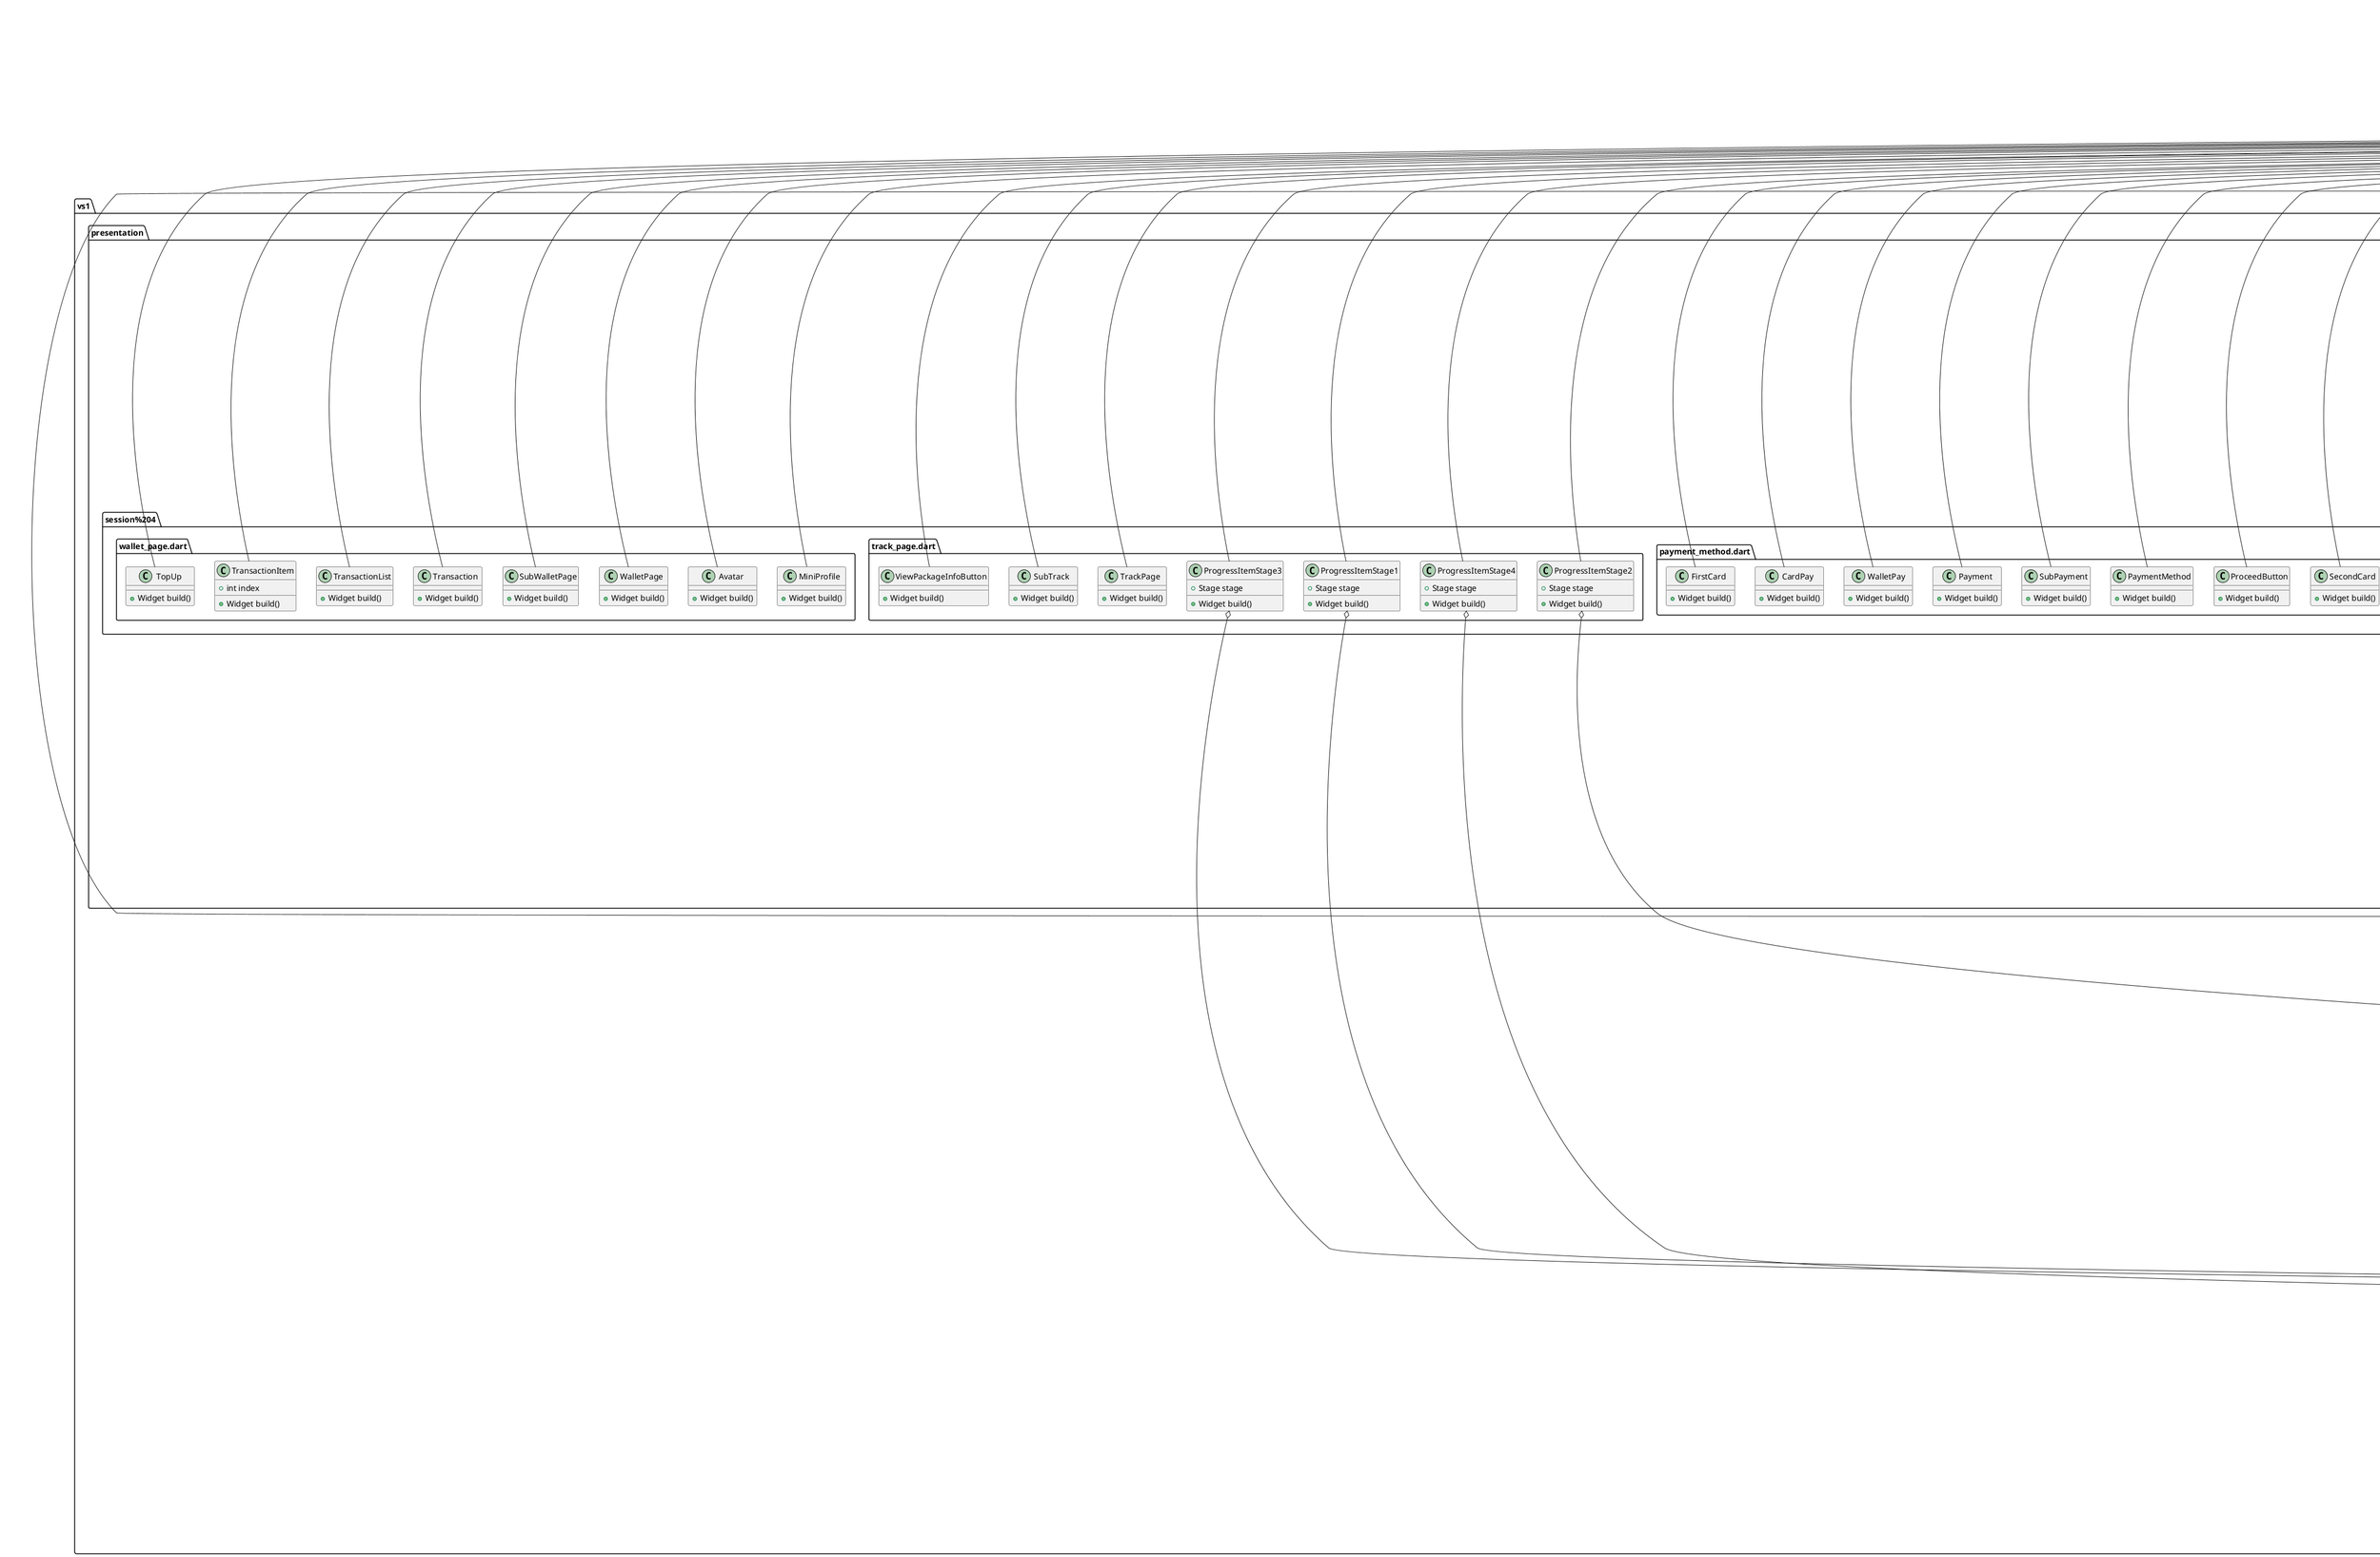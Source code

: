 @startuml
set namespaceSeparator ::

class "vs1::domain::session%201::board_model.dart::BoardModel" {
  -QueueSave _queueSave
  +board item
  +bool queueEmpty
  -void _setup()
  -void _setupList()
  +void skip()
  +void next()
  +void signUp()
  +void goToHolder()
  +void goToHome()
  +void remove()
}

"vs1::domain::session%201::board_model.dart::BoardModel" o-- "vs1::repository::queue_save.dart::QueueSave"
"vs1::domain::session%201::board_model.dart::BoardModel" o-- "vs1::entity::board.dart::board"
"flutter::src::foundation::change_notifier.dart::ChangeNotifier" <|-- "vs1::domain::session%201::board_model.dart::BoardModel"

class "vs1::domain::session%202::forgot_model.dart::ForgotModel" {
  +String email
  +bool emailValid
  +void setEmail()
  +void goToOtp()
  +void goToLogIn()
}

"flutter::src::foundation::change_notifier.dart::ChangeNotifier" <|-- "vs1::domain::session%202::forgot_model.dart::ForgotModel"

class "vs1::domain::session%202::new_password_model.dart::NewPasswordModel" {
  +String password
  +String repeatPassword
  +bool passwordValid
  +bool repeatValid
  +bool isObscurePassword
  +bool isObscureConfirm
  +void setObscurePassword()
  +void setObscureConfirm()
  +void setPassword()
  +void setRepeatPassword()
  +void goToHome()
  +void newPassword()
}

"flutter::src::foundation::change_notifier.dart::ChangeNotifier" <|-- "vs1::domain::session%202::new_password_model.dart::NewPasswordModel"

class "vs1::domain::session%202::otp_verify_model.dart::OtpVerifyModel" {
  -String _otpCode
  +bool codeValid
  +List<String> otpList
  +Timer timer
  +int time
  +void countTime()
  +void resend()
  +void setCode()
  +void goToNewPassword()
}

"vs1::domain::session%202::otp_verify_model.dart::OtpVerifyModel" o-- "dart::async::Timer"
"flutter::src::foundation::change_notifier.dart::ChangeNotifier" <|-- "vs1::domain::session%202::otp_verify_model.dart::OtpVerifyModel"

class "vs1::domain::session%202::sign_in_model.dart::SignInModel" {
  +String email
  +String password
  +bool emailValid
  +bool isSaved
  +bool passwordValid
  +bool isObscurePassword
  +void setEmail()
  +void signIn()
  +void googleLogIn()
  +void setPassword()
  +void setObscurePassword()
  +void goToHome()
  +void goToSignUp()
  +void goToForgot()
  -void _setupCheck()
  +void setCheck()
}

"flutter::src::foundation::change_notifier.dart::ChangeNotifier" <|-- "vs1::domain::session%202::sign_in_model.dart::SignInModel"

class "vs1::domain::session%202::sign_up_model.dart::SignUpModel" {
  +String name
  +String number
  +String email
  +String password
  +String repeatPassword
  +String pdfPath
  +bool nameValid
  +bool numberValid
  +bool? emailValid
  +bool passwordValid
  +bool repeatValid
  +bool isChecked
  +bool isObscurePassword
  +bool isObscureConfirm
  -dynamic _setup()
  +void googleLogIn()
  +void setName()
  +void signUp()
  +void setNumber()
  +void setEmail()
  +void setPassword()
  +void setRepeatPassword()
  +void setCheck()
  +void setObscurePassword()
  +void setObscureConfirm()
  +void goToLogIn()
}

"flutter::src::foundation::change_notifier.dart::ChangeNotifier" <|-- "vs1::domain::session%202::sign_up_model.dart::SignUpModel"

class "vs1::domain::session%203::profile_page_model.dart::ProfileModel" {
  +Profile? profile
  +Uint8List? image
  +List<Service> services
  +bool isObscureBalance
  +bool saveVal
  -void _setup()
  +void uploadImage()
  +void downloadImage()
  +void setObscureBalance()
  +void logOut()
  +void setVal()
  +void GoToService()
  +void getThemeVal()
  +void GoToLogIn()
}

"vs1::domain::session%203::profile_page_model.dart::ProfileModel" o-- "vs1::entity::profile.dart::Profile"
"vs1::domain::session%203::profile_page_model.dart::ProfileModel" o-- "dart::typed_data::Uint8List"
"flutter::src::foundation::change_notifier.dart::ChangeNotifier" <|-- "vs1::domain::session%203::profile_page_model.dart::ProfileModel"

class "vs1::domain::session%203::send_info_model.dart::SendInfoModel" {
  +double total
  +int deliveryCharges
  +int instantDelivery
  +double tax
  -QueueSave _queueSave
  +PackageInfo packageInfo
  -void _setup()
  -void _count()
  +void makePayment()
  +dynamic countPosition()
  +void goToEdit()
  +void goToTransaction()
}

"vs1::domain::session%203::send_info_model.dart::SendInfoModel" o-- "vs1::repository::queue_save.dart::QueueSave"
"vs1::domain::session%203::send_info_model.dart::SendInfoModel" o-- "vs1::entity::package_info.dart::PackageInfo"
"flutter::src::foundation::change_notifier.dart::ChangeNotifier" <|-- "vs1::domain::session%203::send_info_model.dart::SendInfoModel"

class "vs1::domain::session%203::send_model.dart::SendModel" {
  +PackageInfo packageInfo
  +void goToSendInfo()
  +void addDestination()
}

"vs1::domain::session%203::send_model.dart::SendModel" o-- "vs1::entity::package_info.dart::PackageInfo"
"flutter::src::foundation::change_notifier.dart::ChangeNotifier" <|-- "vs1::domain::session%203::send_model.dart::SendModel"

class "vs1::domain::session%203::transaction_model.dart::TransactionModel" {
  +double turns
  +int time
  +String uuid
  -void _setup()
  +void goTrack()
  -void _changeRotation()
  +void goToHome()
  +void getCode()
}

"flutter::src::foundation::change_notifier.dart::ChangeNotifier" <|-- "vs1::domain::session%203::transaction_model.dart::TransactionModel"

class "vs1::domain::session%204::check_info_model.dart::CheckInfoModel" {
  +PackageInfo? packageInfo
  +String uuid
  +double total
  +int deliveryCharges
  +int instantDelivery
  +double tax
  -void _setup()
  +void getPackage()
  -void _count()
  +void goToSuccess()
}

"vs1::domain::session%204::check_info_model.dart::CheckInfoModel" o-- "vs1::entity::package_info.dart::PackageInfo"
"flutter::src::foundation::change_notifier.dart::ChangeNotifier" <|-- "vs1::domain::session%204::check_info_model.dart::CheckInfoModel"

class "vs1::domain::session%204::payment_model.dart::PaymentModel" {
  +int currentVal
  +int currentCardVal
  +void setVal()
  +void setCardVal()
}

"flutter::src::foundation::change_notifier.dart::ChangeNotifier" <|-- "vs1::domain::session%204::payment_model.dart::PaymentModel"

class "vs1::domain::session%204::success_delivery_model.dart::SuccessDeliveryModel" {
  +String body
  +double turns
  +List<bool> stars
  +int time
  +void setStar()
  +void deleteStar()
  +void sendFeedback()
  -void _setup()
  -void _changeRotation()
}

"flutter::src::foundation::change_notifier.dart::ChangeNotifier" <|-- "vs1::domain::session%204::success_delivery_model.dart::SuccessDeliveryModel"

class "vs1::domain::session%204::track_model.dart::TrackModel" {
  +Completer<YandexMapController> mapController
  +bool isTrack
  +String uuid
  +List<PlacemarkMapObject> placemarks
  +Stream<List<Stage>>? stream
  +MyPackage? packageInfo
  -void _setup()
  +void getPackage()
  +Stream<List<Stage>> getStream()
  -void _setupCash()
  -void _setupMap()
  +void goToCheckInfo()
}

"vs1::domain::session%204::track_model.dart::TrackModel" o-- "dart::async::Completer<YandexMapController>"
"vs1::domain::session%204::track_model.dart::TrackModel" o-- "dart::async::Stream<List<Stage>>"
"vs1::domain::session%204::track_model.dart::TrackModel" o-- "vs1::entity::my_package.dart::MyPackage"
"flutter::src::foundation::change_notifier.dart::ChangeNotifier" <|-- "vs1::domain::session%204::track_model.dart::TrackModel"

class "vs1::domain::session%204::wallet_model.dart::WalletModel" {
  +Profile? profile
  +List<TransactionClass> transactions
  +bool isObscureBalance
  +List<TransactionHistory> history
  +void setObscureBalance()
  +void goToPayment()
  -void _setup()
}

"vs1::domain::session%204::wallet_model.dart::WalletModel" o-- "vs1::entity::profile.dart::Profile"
"flutter::src::foundation::change_notifier.dart::ChangeNotifier" <|-- "vs1::domain::session%204::wallet_model.dart::WalletModel"

class "vs1::domain::session%205::call_rider_model.dart::CallRiderModel" {
}

"flutter::src::foundation::change_notifier.dart::ChangeNotifier" <|-- "vs1::domain::session%205::call_rider_model.dart::CallRiderModel"

class "vs1::domain::session%205::chats_model.dart::ChatsModel" {
  +List<Profile> users
  -List<Profile> _users
  -void _setup()
  +List<Message> filterChat()
  +int countRead()
  +Stream<List<Message>> getMessages()
  +void searchChat()
  +void goToChatRider()
}

"flutter::src::foundation::change_notifier.dart::ChangeNotifier" <|-- "vs1::domain::session%205::chats_model.dart::ChatsModel"

class "vs1::domain::session%205::chat_rider_model.dart::ChatRiderModel" {
  +Profile profile
  +Stream<List<Message>>? stream
  +String msg
  +TextEditingController controller
  +ScrollController scrollController
  +bool hasText
  -void _setup()
  +void setRead()
  +void checkText()
  +void sendMessage()
  +Stream<List<Message>> getMessage()
  +List<Message> filterChat()
  +void goToCall()
}

"vs1::domain::session%205::chat_rider_model.dart::ChatRiderModel" o-- "vs1::entity::profile.dart::Profile"
"vs1::domain::session%205::chat_rider_model.dart::ChatRiderModel" o-- "dart::async::Stream<List<Message>>"
"vs1::domain::session%205::chat_rider_model.dart::ChatRiderModel" o-- "flutter::src::widgets::editable_text.dart::TextEditingController"
"vs1::domain::session%205::chat_rider_model.dart::ChatRiderModel" o-- "flutter::src::widgets::scroll_controller.dart::ScrollController"
"flutter::src::foundation::change_notifier.dart::ChangeNotifier" <|-- "vs1::domain::session%205::chat_rider_model.dart::ChatRiderModel"

class "vs1::domain::session%205::home_model.dart::HomeModel" {
  +List<String> routes
  +String name
  +int val
  +Uint8List? image
  +List<card> cards
  -void _setup()
  +void downloadImage()
  +void setVal()
  +void goToScreen()
}

"vs1::domain::session%205::home_model.dart::HomeModel" o-- "dart::typed_data::Uint8List"
"flutter::src::foundation::change_notifier.dart::ChangeNotifier" <|-- "vs1::domain::session%205::home_model.dart::HomeModel"

class "vs1::entity::board.dart::board" {
  +String title
  +String label
  +String picture
  +double width
  +double height
  +int hashCode
  +Map<String, dynamic> toMap()
  +String toJson()
  +bool ==()
}

class "vs1::entity::card.dart::card" {
  +String picture
  +String title
  +String label
}

"flutter::src::foundation::change_notifier.dart::ChangeNotifier" <|-- "vs1::entity::card.dart::card"

class "vs1::entity::details.dart::Details" {
  +String address
  +String state
  +String number
  +String others
  +Map<String, dynamic> toMap()
  +String toJson()
}

class "vs1::entity::history.dart::TransactionHistory" {
  +String price
  +String created_at
  +String date
  +String body
  +Map<String, dynamic> toMap()
  +String toJson()
}

class "vs1::entity::location.dart::MyLocation" {
  +OriginLocate location
  +List<OriginLocate> locations
  +Map<String, dynamic> toMap()
  +String toJson()
}

"vs1::entity::location.dart::MyLocation" o-- "vs1::entity::origin_locate.dart::OriginLocate"

class "vs1::entity::message.dart::Message" {
  +int id
  +String created_at
  +String content
  +String userTo
  +String userFrom
  +bool isRead
  +Map<String, dynamic> toMap()
  +String toJson()
}

class "vs1::entity::my_package.dart::MyPackage" {
  +Stage stage
  +int id
  +String created_at
  +Details origin_details
  +List<Details> destination_details
  +PackageDetails package_details
  +String uuid
  +String id_user
  +MyLocation coordinat
  +Map<String, dynamic> toMap()
  +String toJson()
}

"vs1::entity::my_package.dart::MyPackage" o-- "vs1::entity::stage.dart::Stage"
"vs1::entity::my_package.dart::MyPackage" o-- "vs1::entity::details.dart::Details"
"vs1::entity::my_package.dart::MyPackage" o-- "vs1::entity::package.dart::PackageDetails"
"vs1::entity::my_package.dart::MyPackage" o-- "vs1::entity::location.dart::MyLocation"

class "vs1::entity::origin_locate.dart::OriginLocate" {
  +double lat
  +double long
  +Map<String, dynamic> toMap()
  +String toJson()
}

class "vs1::entity::package.dart::PackageDetails" {
  +String items
  +String weight
  +String worthItems
  +Map<String, dynamic> toMap()
  +String toJson()
}

class "vs1::entity::package_info.dart::PackageInfo" {
  +Details originDetail
  +List<Details> destinationDetails
  +PackageDetails package
  +Map<String, dynamic> toMap()
  +String toJson()
}

"vs1::entity::package_info.dart::PackageInfo" o-- "vs1::entity::details.dart::Details"
"vs1::entity::package_info.dart::PackageInfo" o-- "vs1::entity::package.dart::PackageDetails"

class "vs1::entity::profile.dart::Profile" {
  +int id
  +String created_at
  +String user_id
  +String phone
  +String name
  +int balance
  +String role
  +List<TransactionHistory> transactions
  +Map<String, dynamic> toMap()
  +String toJson()
}

class "vs1::entity::service.dart::Service" {
  +String picture
  +String title
  +String label
  +String path
}

class "vs1::entity::stage.dart::Stage" {
  +String stage
  +String stage1Time
  +String stage2Time
  +String stage3Time
  +String stage4Time
  +Map<String, dynamic> toMap()
  +String toJson()
}

class "vs1::entity::transaction.dart::TransactionClass" {
  +double price
  +String delivery
  +String date
}

class "vs1::main.dart::MyApp" {
  +State<MyApp> createState()
  {static} +_MyAppState of()
}

"flutter::src::widgets::framework.dart::StatefulWidget" <|-- "vs1::main.dart::MyApp"

class "vs1::main.dart::_MyAppState" {
  -ThemeMode _themeMode
  +void getTheme()
  +void changeTheme()
  +void initState()
  +Widget build()
}

"vs1::main.dart::_MyAppState" o-- "flutter::src::material::app.dart::ThemeMode"
"flutter::src::widgets::framework.dart::State" <|-- "vs1::main.dart::_MyAppState"

abstract class "vs1::presentation::navigation::navigate.dart::NavigateRoute" {
  {static} +String initial
  {static} +String signUp
  {static} +String pdf
  {static} +String signIn
  {static} +String forgot
  {static} +String otp
  {static} +String newPassword
  {static} +String home
  {static} +String checkInfo
  {static} +String successDelivery
  {static} +String payment
  {static} +String notification
  {static} +String send
  {static} +String chats
  {static} +String call
  {static} +String chatRider
  {static} +String sendInfo
  {static} +String transaction
}

class "vs1::presentation::navigation::navigate.dart::Navigate" {
  +String initialRoute
  +Map<String, Widget Function(BuildContext)> route
}

class "vs1::presentation::session%201::onBoard.dart::OnBoard" {
  +Widget build()
}

"flutter::src::widgets::framework.dart::StatelessWidget" <|-- "vs1::presentation::session%201::onBoard.dart::OnBoard"

class "vs1::presentation::session%201::onBoard.dart::SubOnBoard" {
  +State<SubOnBoard> createState()
}

"flutter::src::widgets::framework.dart::StatefulWidget" <|-- "vs1::presentation::session%201::onBoard.dart::SubOnBoard"

class "vs1::presentation::session%201::onBoard.dart::_OnBoardState" {
  -AnimationController _controller
  +void initState()
  +void dispose()
  +Widget build()
}

"vs1::presentation::session%201::onBoard.dart::_OnBoardState" o-- "flutter::src::animation::animation_controller.dart::AnimationController"
"flutter::src::widgets::framework.dart::State" <|-- "vs1::presentation::session%201::onBoard.dart::_OnBoardState"
"flutter::src::widgets::ticker_provider.dart::SingleTickerProviderStateMixin" <|-- "vs1::presentation::session%201::onBoard.dart::_OnBoardState"

class "vs1::presentation::session%201::onBoard.dart::BoardItem" {
  +board Board
  +Widget build()
}

"vs1::presentation::session%201::onBoard.dart::BoardItem" o-- "vs1::entity::board.dart::board"
"flutter::src::widgets::framework.dart::StatelessWidget" <|-- "vs1::presentation::session%201::onBoard.dart::BoardItem"

class "vs1::presentation::session%201::onBoard.dart::SignInLabel" {
  +Widget build()
}

"flutter::src::widgets::framework.dart::StatelessWidget" <|-- "vs1::presentation::session%201::onBoard.dart::SignInLabel"

class "vs1::presentation::session%201::onBoard.dart::GroupButton" {
  +Widget build()
}

"flutter::src::widgets::framework.dart::StatelessWidget" <|-- "vs1::presentation::session%201::onBoard.dart::GroupButton"

class "vs1::presentation::session%202::forgot.dart::Forgot" {
  +Widget build()
}

"flutter::src::widgets::framework.dart::StatelessWidget" <|-- "vs1::presentation::session%202::forgot.dart::Forgot"

class "vs1::presentation::session%202::forgot.dart::SubForgot" {
  +Widget build()
}

"flutter::src::widgets::framework.dart::StatelessWidget" <|-- "vs1::presentation::session%202::forgot.dart::SubForgot"

class "vs1::presentation::session%202::forgot.dart::SignInLabel" {
  +Widget build()
}

"flutter::src::widgets::framework.dart::StatelessWidget" <|-- "vs1::presentation::session%202::forgot.dart::SignInLabel"

class "vs1::presentation::session%202::forgot.dart::SendOtpButton" {
  +Widget build()
}

"flutter::src::widgets::framework.dart::StatelessWidget" <|-- "vs1::presentation::session%202::forgot.dart::SendOtpButton"

class "vs1::presentation::session%202::forgot.dart::EmailField" {
  +Widget build()
}

"flutter::src::widgets::framework.dart::StatelessWidget" <|-- "vs1::presentation::session%202::forgot.dart::EmailField"

class "vs1::presentation::session%202::new_password.dart::NewPassword" {
  +Widget build()
}

"flutter::src::widgets::framework.dart::StatelessWidget" <|-- "vs1::presentation::session%202::new_password.dart::NewPassword"

class "vs1::presentation::session%202::new_password.dart::SubNewPassword" {
  +Widget build()
}

"flutter::src::widgets::framework.dart::StatelessWidget" <|-- "vs1::presentation::session%202::new_password.dart::SubNewPassword"

class "vs1::presentation::session%202::new_password.dart::PasswordField" {
  +Widget build()
}

"flutter::src::widgets::framework.dart::StatelessWidget" <|-- "vs1::presentation::session%202::new_password.dart::PasswordField"

class "vs1::presentation::session%202::new_password.dart::ConfirmPasswordField" {
  +Widget build()
}

"flutter::src::widgets::framework.dart::StatelessWidget" <|-- "vs1::presentation::session%202::new_password.dart::ConfirmPasswordField"

class "vs1::presentation::session%202::new_password.dart::LoginButton" {
  +Widget build()
}

"flutter::src::widgets::framework.dart::StatelessWidget" <|-- "vs1::presentation::session%202::new_password.dart::LoginButton"

class "vs1::presentation::session%202::otp_verify.dart::OtpVerify" {
  +Widget build()
}

"flutter::src::widgets::framework.dart::StatelessWidget" <|-- "vs1::presentation::session%202::otp_verify.dart::OtpVerify"

class "vs1::presentation::session%202::otp_verify.dart::SubOtpVerify" {
  +Widget build()
}

"flutter::src::widgets::framework.dart::StatelessWidget" <|-- "vs1::presentation::session%202::otp_verify.dart::SubOtpVerify"

class "vs1::presentation::session%202::otp_verify.dart::SetNewPasswordButton" {
  +Widget build()
}

"flutter::src::widgets::framework.dart::StatelessWidget" <|-- "vs1::presentation::session%202::otp_verify.dart::SetNewPasswordButton"

class "vs1::presentation::session%202::otp_verify.dart::reSend" {
  +Widget build()
}

"flutter::src::widgets::framework.dart::StatelessWidget" <|-- "vs1::presentation::session%202::otp_verify.dart::reSend"

class "vs1::presentation::session%202::otp_verify.dart::OtpFields" {
  +Widget build()
}

"flutter::src::widgets::framework.dart::StatelessWidget" <|-- "vs1::presentation::session%202::otp_verify.dart::OtpFields"

class "vs1::presentation::session%202::otp_verify.dart::ItemOtp" {
  +int index
  +Widget build()
}

"flutter::src::widgets::framework.dart::StatelessWidget" <|-- "vs1::presentation::session%202::otp_verify.dart::ItemOtp"

class "vs1::presentation::session%202::otp_verify.dart::Field" {
  +Widget build()
}

"flutter::src::widgets::framework.dart::StatelessWidget" <|-- "vs1::presentation::session%202::otp_verify.dart::Field"

class "vs1::presentation::session%202::sign_in.dart::SignInWidget" {
  +Widget build()
}

"flutter::src::widgets::framework.dart::StatelessWidget" <|-- "vs1::presentation::session%202::sign_in.dart::SignInWidget"

class "vs1::presentation::session%202::sign_in.dart::SubSignIn" {
  +Widget build()
}

"flutter::src::widgets::framework.dart::StatelessWidget" <|-- "vs1::presentation::session%202::sign_in.dart::SubSignIn"

class "vs1::presentation::session%202::sign_in.dart::SignUpLabel" {
  +Widget build()
}

"flutter::src::widgets::framework.dart::StatelessWidget" <|-- "vs1::presentation::session%202::sign_in.dart::SignUpLabel"

class "vs1::presentation::session%202::sign_in.dart::GoogleAuth" {
  +Widget build()
}

"flutter::src::widgets::framework.dart::StatelessWidget" <|-- "vs1::presentation::session%202::sign_in.dart::GoogleAuth"

class "vs1::presentation::session%202::sign_in.dart::ForgotPassword" {
  +Widget build()
}

"flutter::src::widgets::framework.dart::StatelessWidget" <|-- "vs1::presentation::session%202::sign_in.dart::ForgotPassword"

class "vs1::presentation::session%202::sign_in.dart::PasswordField" {
  +Widget build()
}

"flutter::src::widgets::framework.dart::StatelessWidget" <|-- "vs1::presentation::session%202::sign_in.dart::PasswordField"

class "vs1::presentation::session%202::sign_in.dart::LoginButton" {
  +Widget build()
}

"flutter::src::widgets::framework.dart::StatelessWidget" <|-- "vs1::presentation::session%202::sign_in.dart::LoginButton"

class "vs1::presentation::session%202::sign_in.dart::EmailField" {
  +Widget build()
}

"flutter::src::widgets::framework.dart::StatelessWidget" <|-- "vs1::presentation::session%202::sign_in.dart::EmailField"

class "vs1::presentation::session%202::sign_up.dart::SignUp" {
  +Widget build()
}

"flutter::src::widgets::framework.dart::StatelessWidget" <|-- "vs1::presentation::session%202::sign_up.dart::SignUp"

class "vs1::presentation::session%202::sign_up.dart::SubSignUp" {
  +Widget build()
}

"flutter::src::widgets::framework.dart::StatelessWidget" <|-- "vs1::presentation::session%202::sign_up.dart::SubSignUp"

class "vs1::presentation::session%202::sign_up.dart::GoogleAuth" {
  +Widget build()
}

"flutter::src::widgets::framework.dart::StatelessWidget" <|-- "vs1::presentation::session%202::sign_up.dart::GoogleAuth"

class "vs1::presentation::session%202::sign_up.dart::SignIn" {
  +Widget build()
}

"flutter::src::widgets::framework.dart::StatelessWidget" <|-- "vs1::presentation::session%202::sign_up.dart::SignIn"

class "vs1::presentation::session%202::sign_up.dart::Terms" {
  +Widget build()
}

"flutter::src::widgets::framework.dart::StatelessWidget" <|-- "vs1::presentation::session%202::sign_up.dart::Terms"

class "vs1::presentation::session%202::sign_up.dart::SignUpButton" {
  +Widget build()
}

"flutter::src::widgets::framework.dart::StatelessWidget" <|-- "vs1::presentation::session%202::sign_up.dart::SignUpButton"

class "vs1::presentation::session%202::sign_up.dart::NameField" {
  +Widget build()
}

"flutter::src::widgets::framework.dart::StatelessWidget" <|-- "vs1::presentation::session%202::sign_up.dart::NameField"

class "vs1::presentation::session%202::sign_up.dart::PhoneField" {
  +Widget build()
}

"flutter::src::widgets::framework.dart::StatelessWidget" <|-- "vs1::presentation::session%202::sign_up.dart::PhoneField"

class "vs1::presentation::session%202::sign_up.dart::EmailField" {
  +Widget build()
}

"flutter::src::widgets::framework.dart::StatelessWidget" <|-- "vs1::presentation::session%202::sign_up.dart::EmailField"

class "vs1::presentation::session%202::sign_up.dart::PasswordField" {
  +Widget build()
}

"flutter::src::widgets::framework.dart::StatelessWidget" <|-- "vs1::presentation::session%202::sign_up.dart::PasswordField"

class "vs1::presentation::session%202::sign_up.dart::ConfirmPasswordField" {
  +Widget build()
}

"flutter::src::widgets::framework.dart::StatelessWidget" <|-- "vs1::presentation::session%202::sign_up.dart::ConfirmPasswordField"

class "vs1::presentation::session%203::home.dart::Home" {
  +int index
  +State<Home> createState()
}

"flutter::src::widgets::framework.dart::StatefulWidget" <|-- "vs1::presentation::session%203::home.dart::Home"

class "vs1::presentation::session%203::home.dart::_HomeState" {
  +int selectedIndex
  +List<Widget> pages
  +void initState()
  +Widget build()
}

"flutter::src::widgets::framework.dart::State" <|-- "vs1::presentation::session%203::home.dart::_HomeState"

class "vs1::presentation::session%203::profile_page.dart::ProfilePage" {
  +Widget build()
}

"flutter::src::widgets::framework.dart::StatelessWidget" <|-- "vs1::presentation::session%203::profile_page.dart::ProfilePage"

class "vs1::presentation::session%203::profile_page.dart::SubProfilePage" {
  +dynamic child
  +Widget build()
}

"flutter::src::widgets::framework.dart::StatelessWidget" <|-- "vs1::presentation::session%203::profile_page.dart::SubProfilePage"

class "vs1::presentation::session%203::profile_page.dart::DarkMode" {
  +Widget build()
}

"flutter::src::widgets::framework.dart::StatelessWidget" <|-- "vs1::presentation::session%203::profile_page.dart::DarkMode"

class "vs1::presentation::session%203::profile_page.dart::MiniProfile" {
  +Widget build()
}

"flutter::src::widgets::framework.dart::StatelessWidget" <|-- "vs1::presentation::session%203::profile_page.dart::MiniProfile"

class "vs1::presentation::session%203::profile_page.dart::Avatar" {
  +Widget build()
}

"flutter::src::widgets::framework.dart::StatelessWidget" <|-- "vs1::presentation::session%203::profile_page.dart::Avatar"

class "vs1::presentation::session%203::profile_page.dart::Services" {
  +Widget build()
}

"flutter::src::widgets::framework.dart::StatelessWidget" <|-- "vs1::presentation::session%203::profile_page.dart::Services"

class "vs1::presentation::session%203::profile_page.dart::ServiceItem" {
  +int index
  +Widget build()
}

"flutter::src::widgets::framework.dart::StatelessWidget" <|-- "vs1::presentation::session%203::profile_page.dart::ServiceItem"

class "vs1::presentation::session%203::transcation.dart::Transaction" {
  +Widget build()
}

"flutter::src::widgets::framework.dart::StatelessWidget" <|-- "vs1::presentation::session%203::transcation.dart::Transaction"

class "vs1::presentation::session%203::transcation.dart::SubTransaction" {
  +Widget build()
}

"flutter::src::widgets::framework.dart::StatelessWidget" <|-- "vs1::presentation::session%203::transcation.dart::SubTransaction"

class "vs1::presentation::session%203::transcation.dart::BackButton" {
  +Widget build()
}

"flutter::src::widgets::framework.dart::StatelessWidget" <|-- "vs1::presentation::session%203::transcation.dart::BackButton"

class "vs1::presentation::session%203::transcation.dart::TrackButton" {
  +Widget build()
}

"flutter::src::widgets::framework.dart::StatelessWidget" <|-- "vs1::presentation::session%203::transcation.dart::TrackButton"

class "vs1::presentation::session%204::check_send_info.dart::CheckInfo" {
  +Widget build()
}

"flutter::src::widgets::framework.dart::StatelessWidget" <|-- "vs1::presentation::session%204::check_send_info.dart::CheckInfo"

class "vs1::presentation::session%204::check_send_info.dart::SubCheckInfo" {
  +Widget build()
}

"flutter::src::widgets::framework.dart::StatelessWidget" <|-- "vs1::presentation::session%204::check_send_info.dart::SubCheckInfo"

class "vs1::presentation::session%204::check_send_info.dart::GroupButton" {
  +Widget build()
}

"flutter::src::widgets::framework.dart::StatelessWidget" <|-- "vs1::presentation::session%204::check_send_info.dart::GroupButton"

class "vs1::presentation::session%204::check_send_info.dart::ReportButton" {
  +Widget build()
}

"flutter::src::widgets::framework.dart::StatelessWidget" <|-- "vs1::presentation::session%204::check_send_info.dart::ReportButton"

class "vs1::presentation::session%204::check_send_info.dart::PackageInformation" {
  +Widget build()
}

"flutter::src::widgets::framework.dart::StatelessWidget" <|-- "vs1::presentation::session%204::check_send_info.dart::PackageInformation"

class "vs1::presentation::session%204::check_send_info.dart::Charges" {
  +Widget build()
}

"flutter::src::widgets::framework.dart::StatelessWidget" <|-- "vs1::presentation::session%204::check_send_info.dart::Charges"

class "vs1::presentation::session%204::check_send_info.dart::Destinations" {
  +Widget build()
}

"flutter::src::widgets::framework.dart::StatelessWidget" <|-- "vs1::presentation::session%204::check_send_info.dart::Destinations"

class "vs1::presentation::session%204::check_send_info.dart::DestinationsItem" {
  +int index
  +Widget build()
}

"flutter::src::widgets::framework.dart::StatelessWidget" <|-- "vs1::presentation::session%204::check_send_info.dart::DestinationsItem"

class "vs1::presentation::session%204::check_send_info.dart::SuccesfultButton" {
  +Widget build()
}

"flutter::src::widgets::framework.dart::StatelessWidget" <|-- "vs1::presentation::session%204::check_send_info.dart::SuccesfultButton"

class "vs1::presentation::session%204::delivery_success.dart::SuccessDelivery" {
  +Widget build()
}

"flutter::src::widgets::framework.dart::StatelessWidget" <|-- "vs1::presentation::session%204::delivery_success.dart::SuccessDelivery"

class "vs1::presentation::session%204::delivery_success.dart::SubSuccessDelivery" {
  +Widget build()
}

"flutter::src::widgets::framework.dart::StatelessWidget" <|-- "vs1::presentation::session%204::delivery_success.dart::SubSuccessDelivery"

class "vs1::presentation::session%204::delivery_success.dart::Feedback" {
  +TextEditingController controller
  +Widget build()
}

"vs1::presentation::session%204::delivery_success.dart::Feedback" o-- "flutter::src::widgets::editable_text.dart::TextEditingController"
"flutter::src::widgets::framework.dart::StatelessWidget" <|-- "vs1::presentation::session%204::delivery_success.dart::Feedback"

class "vs1::presentation::session%204::delivery_success.dart::DoneButton" {
  +Widget build()
}

"flutter::src::widgets::framework.dart::StatelessWidget" <|-- "vs1::presentation::session%204::delivery_success.dart::DoneButton"

class "vs1::presentation::session%204::payment_method.dart::PaymentMethod" {
  +Widget build()
}

"flutter::src::widgets::framework.dart::StatelessWidget" <|-- "vs1::presentation::session%204::payment_method.dart::PaymentMethod"

class "vs1::presentation::session%204::payment_method.dart::SubPayment" {
  +Widget build()
}

"flutter::src::widgets::framework.dart::StatelessWidget" <|-- "vs1::presentation::session%204::payment_method.dart::SubPayment"

class "vs1::presentation::session%204::payment_method.dart::Payment" {
  +Widget build()
}

"flutter::src::widgets::framework.dart::StatelessWidget" <|-- "vs1::presentation::session%204::payment_method.dart::Payment"

class "vs1::presentation::session%204::payment_method.dart::WalletPay" {
  +Widget build()
}

"flutter::src::widgets::framework.dart::StatelessWidget" <|-- "vs1::presentation::session%204::payment_method.dart::WalletPay"

class "vs1::presentation::session%204::payment_method.dart::CardPay" {
  +Widget build()
}

"flutter::src::widgets::framework.dart::StatelessWidget" <|-- "vs1::presentation::session%204::payment_method.dart::CardPay"

class "vs1::presentation::session%204::payment_method.dart::FirstCard" {
  +Widget build()
}

"flutter::src::widgets::framework.dart::StatelessWidget" <|-- "vs1::presentation::session%204::payment_method.dart::FirstCard"

class "vs1::presentation::session%204::payment_method.dart::SecondCard" {
  +Widget build()
}

"flutter::src::widgets::framework.dart::StatelessWidget" <|-- "vs1::presentation::session%204::payment_method.dart::SecondCard"

class "vs1::presentation::session%204::payment_method.dart::ProceedButton" {
  +Widget build()
}

"flutter::src::widgets::framework.dart::StatelessWidget" <|-- "vs1::presentation::session%204::payment_method.dart::ProceedButton"

class "vs1::presentation::session%204::track_page.dart::TrackPage" {
  +Widget build()
}

"flutter::src::widgets::framework.dart::StatelessWidget" <|-- "vs1::presentation::session%204::track_page.dart::TrackPage"

class "vs1::presentation::session%204::track_page.dart::SubTrack" {
  +Widget build()
}

"flutter::src::widgets::framework.dart::StatelessWidget" <|-- "vs1::presentation::session%204::track_page.dart::SubTrack"

class "vs1::presentation::session%204::track_page.dart::ViewPackageInfoButton" {
  +Widget build()
}

"flutter::src::widgets::framework.dart::StatelessWidget" <|-- "vs1::presentation::session%204::track_page.dart::ViewPackageInfoButton"

class "vs1::presentation::session%204::track_page.dart::ProgressItemStage4" {
  +Stage stage
  +Widget build()
}

"vs1::presentation::session%204::track_page.dart::ProgressItemStage4" o-- "vs1::entity::stage.dart::Stage"
"flutter::src::widgets::framework.dart::StatelessWidget" <|-- "vs1::presentation::session%204::track_page.dart::ProgressItemStage4"

class "vs1::presentation::session%204::track_page.dart::ProgressItemStage2" {
  +Stage stage
  +Widget build()
}

"vs1::presentation::session%204::track_page.dart::ProgressItemStage2" o-- "vs1::entity::stage.dart::Stage"
"flutter::src::widgets::framework.dart::StatelessWidget" <|-- "vs1::presentation::session%204::track_page.dart::ProgressItemStage2"

class "vs1::presentation::session%204::track_page.dart::ProgressItemStage3" {
  +Stage stage
  +Widget build()
}

"vs1::presentation::session%204::track_page.dart::ProgressItemStage3" o-- "vs1::entity::stage.dart::Stage"
"flutter::src::widgets::framework.dart::StatelessWidget" <|-- "vs1::presentation::session%204::track_page.dart::ProgressItemStage3"

class "vs1::presentation::session%204::track_page.dart::ProgressItemStage1" {
  +Stage stage
  +Widget build()
}

"vs1::presentation::session%204::track_page.dart::ProgressItemStage1" o-- "vs1::entity::stage.dart::Stage"
"flutter::src::widgets::framework.dart::StatelessWidget" <|-- "vs1::presentation::session%204::track_page.dart::ProgressItemStage1"

class "vs1::presentation::session%204::wallet_page.dart::WalletPage" {
  +Widget build()
}

"flutter::src::widgets::framework.dart::StatelessWidget" <|-- "vs1::presentation::session%204::wallet_page.dart::WalletPage"

class "vs1::presentation::session%204::wallet_page.dart::SubWalletPage" {
  +Widget build()
}

"flutter::src::widgets::framework.dart::StatelessWidget" <|-- "vs1::presentation::session%204::wallet_page.dart::SubWalletPage"

class "vs1::presentation::session%204::wallet_page.dart::Transaction" {
  +Widget build()
}

"flutter::src::widgets::framework.dart::StatelessWidget" <|-- "vs1::presentation::session%204::wallet_page.dart::Transaction"

class "vs1::presentation::session%204::wallet_page.dart::TransactionList" {
  +Widget build()
}

"flutter::src::widgets::framework.dart::StatelessWidget" <|-- "vs1::presentation::session%204::wallet_page.dart::TransactionList"

class "vs1::presentation::session%204::wallet_page.dart::TransactionItem" {
  +int index
  +Widget build()
}

"flutter::src::widgets::framework.dart::StatelessWidget" <|-- "vs1::presentation::session%204::wallet_page.dart::TransactionItem"

class "vs1::presentation::session%204::wallet_page.dart::TopUp" {
  +Widget build()
}

"flutter::src::widgets::framework.dart::StatelessWidget" <|-- "vs1::presentation::session%204::wallet_page.dart::TopUp"

class "vs1::presentation::session%204::wallet_page.dart::MiniProfile" {
  +Widget build()
}

"flutter::src::widgets::framework.dart::StatelessWidget" <|-- "vs1::presentation::session%204::wallet_page.dart::MiniProfile"

class "vs1::presentation::session%204::wallet_page.dart::Avatar" {
  +Widget build()
}

"flutter::src::widgets::framework.dart::StatelessWidget" <|-- "vs1::presentation::session%204::wallet_page.dart::Avatar"

class "vs1::presentation::session%205::call_rider.dart::CallRider" {
  +Widget build()
}

"flutter::src::widgets::framework.dart::StatelessWidget" <|-- "vs1::presentation::session%205::call_rider.dart::CallRider"

class "vs1::presentation::session%205::call_rider.dart::SubCallRider" {
  +Widget build()
}

"flutter::src::widgets::framework.dart::StatelessWidget" <|-- "vs1::presentation::session%205::call_rider.dart::SubCallRider"

class "vs1::presentation::session%205::call_rider.dart::Avatar" {
  +Widget build()
}

"flutter::src::widgets::framework.dart::StatelessWidget" <|-- "vs1::presentation::session%205::call_rider.dart::Avatar"

class "vs1::presentation::session%205::call_rider.dart::NumberPanel" {
  +Widget build()
}

"flutter::src::widgets::framework.dart::StatelessWidget" <|-- "vs1::presentation::session%205::call_rider.dart::NumberPanel"

class "vs1::presentation::session%205::chats.dart::Chats" {
  +Widget build()
}

"flutter::src::widgets::framework.dart::StatelessWidget" <|-- "vs1::presentation::session%205::chats.dart::Chats"

class "vs1::presentation::session%205::chats.dart::SubChats" {
  +Widget build()
}

"flutter::src::widgets::framework.dart::StatelessWidget" <|-- "vs1::presentation::session%205::chats.dart::SubChats"

class "vs1::presentation::session%205::chats.dart::SearchField" {
  +Widget build()
}

"flutter::src::widgets::framework.dart::StatelessWidget" <|-- "vs1::presentation::session%205::chats.dart::SearchField"

class "vs1::presentation::session%205::chats.dart::ListChat" {
  +Widget build()
}

"flutter::src::widgets::framework.dart::StatelessWidget" <|-- "vs1::presentation::session%205::chats.dart::ListChat"

class "vs1::presentation::session%205::chats.dart::ChatItem" {
  +int index
  +Widget build()
}

"flutter::src::widgets::framework.dart::StatelessWidget" <|-- "vs1::presentation::session%205::chats.dart::ChatItem"

class "vs1::presentation::session%205::chat_rider.dart::ChatRider" {
  +Widget build()
}

"flutter::src::widgets::framework.dart::StatelessWidget" <|-- "vs1::presentation::session%205::chat_rider.dart::ChatRider"

class "vs1::presentation::session%205::chat_rider.dart::SubChatRider" {
  +Widget build()
}

"flutter::src::widgets::framework.dart::StatelessWidget" <|-- "vs1::presentation::session%205::chat_rider.dart::SubChatRider"

class "vs1::presentation::session%205::chat_rider.dart::ChatWidget" {
  +Widget build()
}

"flutter::src::widgets::framework.dart::StatelessWidget" <|-- "vs1::presentation::session%205::chat_rider.dart::ChatWidget"

class "vs1::presentation::session%205::chat_rider.dart::ChatWidgetItem" {
  +int index
  +List<Message> list
  +Widget build()
}

"flutter::src::widgets::framework.dart::StatelessWidget" <|-- "vs1::presentation::session%205::chat_rider.dart::ChatWidgetItem"

class "vs1::presentation::session%205::chat_rider.dart::ChatTab" {
  +Widget build()
}

"flutter::src::widgets::framework.dart::StatelessWidget" <|-- "vs1::presentation::session%205::chat_rider.dart::ChatTab"

class "vs1::presentation::session%205::chat_rider.dart::ChatField" {
  +Widget build()
}

"flutter::src::widgets::framework.dart::StatelessWidget" <|-- "vs1::presentation::session%205::chat_rider.dart::ChatField"

class "vs1::presentation::session%205::home_page.dart::HomePage" {
  +Widget build()
}

"flutter::src::widgets::framework.dart::StatelessWidget" <|-- "vs1::presentation::session%205::home_page.dart::HomePage"

class "vs1::presentation::session%205::home_page.dart::SubHomePage" {
  +Widget build()
}

"flutter::src::widgets::framework.dart::StatelessWidget" <|-- "vs1::presentation::session%205::home_page.dart::SubHomePage"

class "vs1::presentation::session%205::home_page.dart::Adds" {
  +Widget build()
}

"flutter::src::widgets::framework.dart::StatelessWidget" <|-- "vs1::presentation::session%205::home_page.dart::Adds"

class "vs1::presentation::session%205::home_page.dart::TechAdd" {
  +Widget build()
}

"flutter::src::widgets::framework.dart::StatelessWidget" <|-- "vs1::presentation::session%205::home_page.dart::TechAdd"

class "vs1::presentation::session%205::home_page.dart::BoxedAdd" {
  +Widget build()
}

"flutter::src::widgets::framework.dart::StatelessWidget" <|-- "vs1::presentation::session%205::home_page.dart::BoxedAdd"

class "vs1::presentation::session%205::home_page.dart::Specials" {
  +Widget build()
}

"flutter::src::widgets::framework.dart::StatelessWidget" <|-- "vs1::presentation::session%205::home_page.dart::Specials"

class "vs1::presentation::session%205::home_page.dart::SearchField" {
  +Widget build()
}

"flutter::src::widgets::framework.dart::StatelessWidget" <|-- "vs1::presentation::session%205::home_page.dart::SearchField"

class "vs1::presentation::session%205::home_page.dart::Cards" {
  +Widget build()
}

"flutter::src::widgets::framework.dart::StatelessWidget" <|-- "vs1::presentation::session%205::home_page.dart::Cards"

class "vs1::presentation::session%205::home_page.dart::CardsItem" {
  +int index
  +Widget build()
}

"flutter::src::widgets::framework.dart::StatelessWidget" <|-- "vs1::presentation::session%205::home_page.dart::CardsItem"

class "vs1::presentation::session%205::home_page.dart::ProfileInfo" {
  +Widget build()
}

"flutter::src::widgets::framework.dart::StatelessWidget" <|-- "vs1::presentation::session%205::home_page.dart::ProfileInfo"

class "vs1::presentation::session%205::notificate.dart::NotificationScreen" {
  +Widget build()
}

"flutter::src::widgets::framework.dart::StatelessWidget" <|-- "vs1::presentation::session%205::notificate.dart::NotificationScreen"

class "vs1::presentation::session%205::send_package.dart::SendPackage" {
  +Widget build()
}

"flutter::src::widgets::framework.dart::StatelessWidget" <|-- "vs1::presentation::session%205::send_package.dart::SendPackage"

class "vs1::presentation::session%205::send_package.dart::SubSendPackage" {
  +Widget build()
}

"flutter::src::widgets::framework.dart::StatelessWidget" <|-- "vs1::presentation::session%205::send_package.dart::SubSendPackage"

class "vs1::presentation::session%205::send_package.dart::Delivery" {
  +Widget build()
}

"flutter::src::widgets::framework.dart::StatelessWidget" <|-- "vs1::presentation::session%205::send_package.dart::Delivery"

class "vs1::presentation::session%205::send_package.dart::InstantDelivery" {
  +Widget build()
}

"flutter::src::widgets::framework.dart::StatelessWidget" <|-- "vs1::presentation::session%205::send_package.dart::InstantDelivery"

class "vs1::presentation::session%205::send_package.dart::ScheduledDelivery" {
  +Widget build()
}

"flutter::src::widgets::framework.dart::StatelessWidget" <|-- "vs1::presentation::session%205::send_package.dart::ScheduledDelivery"

class "vs1::presentation::session%205::send_package.dart::OriginDetails" {
  +Widget build()
}

"flutter::src::widgets::framework.dart::StatelessWidget" <|-- "vs1::presentation::session%205::send_package.dart::OriginDetails"

class "vs1::presentation::session%205::send_package.dart::Package" {
  +Widget build()
}

"flutter::src::widgets::framework.dart::StatelessWidget" <|-- "vs1::presentation::session%205::send_package.dart::Package"

class "vs1::presentation::session%205::send_package.dart::PackageItems" {
  +Widget build()
}

"flutter::src::widgets::framework.dart::StatelessWidget" <|-- "vs1::presentation::session%205::send_package.dart::PackageItems"

class "vs1::presentation::session%205::send_package.dart::Weight" {
  +Widget build()
}

"flutter::src::widgets::framework.dart::StatelessWidget" <|-- "vs1::presentation::session%205::send_package.dart::Weight"

class "vs1::presentation::session%205::send_package.dart::Worth" {
  +Widget build()
}

"flutter::src::widgets::framework.dart::StatelessWidget" <|-- "vs1::presentation::session%205::send_package.dart::Worth"

class "vs1::presentation::session%205::send_package.dart::AddDestination" {
  +Widget build()
}

"flutter::src::widgets::framework.dart::StatelessWidget" <|-- "vs1::presentation::session%205::send_package.dart::AddDestination"

class "vs1::presentation::session%205::send_package.dart::Destination" {
  +Widget build()
}

"flutter::src::widgets::framework.dart::StatelessWidget" <|-- "vs1::presentation::session%205::send_package.dart::Destination"

class "vs1::presentation::session%205::send_package.dart::DestinationItem" {
  +int index
  +Widget build()
}

"flutter::src::widgets::framework.dart::StatelessWidget" <|-- "vs1::presentation::session%205::send_package.dart::DestinationItem"

class "vs1::presentation::session%205::send_package.dart::DestinationAddress" {
  +int index
  +Widget build()
}

"flutter::src::widgets::framework.dart::StatelessWidget" <|-- "vs1::presentation::session%205::send_package.dart::DestinationAddress"

class "vs1::presentation::session%205::send_package.dart::OriginAddress" {
  +Widget build()
}

"flutter::src::widgets::framework.dart::StatelessWidget" <|-- "vs1::presentation::session%205::send_package.dart::OriginAddress"

class "vs1::presentation::session%205::send_package.dart::OriginState" {
  +Widget build()
}

"flutter::src::widgets::framework.dart::StatelessWidget" <|-- "vs1::presentation::session%205::send_package.dart::OriginState"

class "vs1::presentation::session%205::send_package.dart::DestinationState" {
  +int index
  +Widget build()
}

"flutter::src::widgets::framework.dart::StatelessWidget" <|-- "vs1::presentation::session%205::send_package.dart::DestinationState"

class "vs1::presentation::session%205::send_package.dart::OriginPhone" {
  +Widget build()
}

"flutter::src::widgets::framework.dart::StatelessWidget" <|-- "vs1::presentation::session%205::send_package.dart::OriginPhone"

class "vs1::presentation::session%205::send_package.dart::DestinationPhone" {
  +int index
  +Widget build()
}

"flutter::src::widgets::framework.dart::StatelessWidget" <|-- "vs1::presentation::session%205::send_package.dart::DestinationPhone"

class "vs1::presentation::session%205::send_package.dart::OriginOthers" {
  +Widget build()
}

"flutter::src::widgets::framework.dart::StatelessWidget" <|-- "vs1::presentation::session%205::send_package.dart::OriginOthers"

class "vs1::presentation::session%205::send_package.dart::DestinationOthers" {
  +int index
  +Widget build()
}

"flutter::src::widgets::framework.dart::StatelessWidget" <|-- "vs1::presentation::session%205::send_package.dart::DestinationOthers"

class "vs1::presentation::session%205::send_package_info.dart::SendPackageInfo" {
  +Widget build()
}

"flutter::src::widgets::framework.dart::StatelessWidget" <|-- "vs1::presentation::session%205::send_package_info.dart::SendPackageInfo"

class "vs1::presentation::session%205::send_package_info.dart::SubSendPackageinfo" {
  +Widget build()
}

"flutter::src::widgets::framework.dart::StatelessWidget" <|-- "vs1::presentation::session%205::send_package_info.dart::SubSendPackageinfo"

class "vs1::presentation::session%205::send_package_info.dart::PackageInformation" {
  +Widget build()
}

"flutter::src::widgets::framework.dart::StatelessWidget" <|-- "vs1::presentation::session%205::send_package_info.dart::PackageInformation"

class "vs1::presentation::session%205::send_package_info.dart::GroupButton" {
  +Widget build()
}

"flutter::src::widgets::framework.dart::StatelessWidget" <|-- "vs1::presentation::session%205::send_package_info.dart::GroupButton"

class "vs1::presentation::session%205::send_package_info.dart::EditButton" {
  +Widget build()
}

"flutter::src::widgets::framework.dart::StatelessWidget" <|-- "vs1::presentation::session%205::send_package_info.dart::EditButton"

class "vs1::presentation::session%205::send_package_info.dart::PaymentButton" {
  +Widget build()
}

"flutter::src::widgets::framework.dart::StatelessWidget" <|-- "vs1::presentation::session%205::send_package_info.dart::PaymentButton"

class "vs1::presentation::session%205::send_package_info.dart::Charges" {
  +Widget build()
}

"flutter::src::widgets::framework.dart::StatelessWidget" <|-- "vs1::presentation::session%205::send_package_info.dart::Charges"

class "vs1::presentation::session%205::send_package_info.dart::Destinations" {
  +Widget build()
}

"flutter::src::widgets::framework.dart::StatelessWidget" <|-- "vs1::presentation::session%205::send_package_info.dart::Destinations"

class "vs1::presentation::session%205::send_package_info.dart::DestinationsItem" {
  +int index
  +Widget build()
}

"flutter::src::widgets::framework.dart::StatelessWidget" <|-- "vs1::presentation::session%205::send_package_info.dart::DestinationsItem"

abstract class "vs1::presentation::style::colors.dart::colors" {
  {static} +Color main
  {static} +Color text4
  {static} +Color gray2
  {static} +Color black
  {static} +Color gray1
  {static} +Color grayBlue
  {static} +Color gray6
  {static} +Color gray
  {static} +Color error
  {static} +Color good
  {static} +Color primaryDark
  {static} +Color secondaryDark
  {static} +Color secondary
  {static} +Color shadow
  {static} +Color warning
}

"vs1::presentation::style::colors.dart::colors" o-- "dart::ui::Color"

abstract class "vs1::presentation::style::fontStyle.dart::fontStyle" {
  {static} +TextStyle main
  {static} +TextStyle titleServices
  {static} +TextStyle littleTitle
  {static} +TextStyle littleTitleWhite
  {static} +TextStyle trackId
  {static} +TextStyle activeTrackId
  {static} +TextStyle titleInfo
  {static} +TextStyle title
  {static} +TextStyle titleProfile
  {static} +TextStyle hint
  {static} +TextStyle hintSend
  {static} +TextStyle description
  {static} +TextStyle activeDescription
  {static} +TextStyle titleCall
  {static} +TextStyle titleNumber
  {static} +TextStyle hintSecondary
  {static} +TextStyle specialSecondary
  {static} +TextStyle field
  {static} +TextStyle labelBoard
  {static} +TextStyle labelBoardWhite
  {static} +TextStyle titleLabel
  {static} +TextStyle appBarTitle
  {static} +TextStyle skipBoard
  {static} +TextStyle plus
  {static} +TextStyle minus
  {static} +TextStyle labelGreyBoard
  {static} +TextStyle otpLabel
  {static} +TextStyle termsLabel
  {static} +TextStyle serviceLabel
  {static} +TextStyle labelBlack
  {static} +TextStyle labelGrayBlue
  {static} +TextStyle bigLabelBlack
  {static} +TextStyle termsLabelWarning
  {static} +TextStyle label
  {static} +TextStyle mainLabel
  {static} +TextStyle bottomLabelActive
  {static} +TextStyle labelGreyBoardMedium
  {static} +TextStyle timeLabel
  {static} +TextStyle timeLabelResend
  {static} +TextStyle nextBoard
  {static} +TextStyle titleLabelWhite
  {static} +TextStyle titleLabelPrimary
  {static} +TextStyle titleLabelMain
  {static} +TextStyle titleBanner
  {static} +TextStyle labelTransaction
  {static} +TextStyle titleDelivery
  {static} +TextStyle labelWhite
  {static} +TextStyle countMsg
  {static} +TextStyle myMsg
}

"vs1::presentation::style::fontStyle.dart::fontStyle" o-- "flutter::src::painting::text_style.dart::TextStyle"

class "vs1::presentation::style::themeclass.dart::ThemeClass" {
  {static} +ThemeData lightTheme
  {static} +ThemeData darkTheme
}

"vs1::presentation::style::themeclass.dart::ThemeClass" o-- "flutter::src::material::theme_data.dart::ThemeData"

class "vs1::repository::queue_save.dart::QueueSave" {
  +dynamic load()
  +dynamic unLoad()
}

class "vs1::repository::supabase_service.dart::SupaBaseService" {
  +SupabaseClient supabase
  +dynamic signUp()
  +dynamic signIn()
  +dynamic forgotPassword()
  +dynamic newPassword()
  +dynamic logOut()
  +dynamic sendFeedback()
  +dynamic getPackage()
  +dynamic getProfile()
  +dynamic makePayment()
  +dynamic addTransaction()
  +dynamic sendMessage()
  +dynamic googleSignIn()
  +dynamic getProfiles()
  +Stream<List<Message>> getAllMessages()
  +dynamic makeRead()
  +dynamic upLoadImage()
  +dynamic getImagLink()
  +dynamic downloadImage()
  +Stream<List<Stage>> getLastPackage()
}

"vs1::repository::supabase_service.dart::SupaBaseService" o-- "supabase::src::supabase_client.dart::SupabaseClient"


@enduml
PS D:\AndrodStudio\flutter\vs1> ^C
PS D:\AndrodStudio\flutter\vs1> dart pub global run dcdg
@startuml
set namespaceSeparator ::

class "vs1::domain::board_model.dart::BoardModel" {
  -QueueSave _queueSave
  +board item
  +bool queueEmpty
  -void _setup()
  -void _setupList()
  +void skip()
  +void next()
  +void signUp()
  +void goToHolder()
  +void goToHome()
  +void remove()
}

"vs1::domain::board_model.dart::BoardModel" o-- "vs1::repository::queue_save.dart::QueueSave"
"vs1::domain::board_model.dart::BoardModel" o-- "vs1::entity::board.dart::board"
"flutter::src::foundation::change_notifier.dart::ChangeNotifier" <|-- "vs1::domain::board_model.dart::BoardModel"

class "vs1::domain::call_rider_model.dart::CallRiderModel" {
}

"flutter::src::foundation::change_notifier.dart::ChangeNotifier" <|-- "vs1::domain::call_rider_model.dart::CallRiderModel"

class "vs1::domain::chats_model.dart::ChatsModel" {
  +List<Profile> users
  -List<Profile> _users
  -void _setup()
  +List<Message> filterChat()
  +int countRead()
  +Stream<List<Message>> getMessages()
  +void searchChat()
  +void goToChatRider()
}

"flutter::src::foundation::change_notifier.dart::ChangeNotifier" <|-- "vs1::domain::chats_model.dart::ChatsModel"

class "vs1::domain::chat_rider_model.dart::ChatRiderModel" {
  +Profile profile
  +Stream<List<Message>>? stream
  +String msg
  +TextEditingController controller
  +ScrollController scrollController
  +bool hasText
  -void _setup()
  +void setRead()
  +void checkText()
  +void sendMessage()
  +Stream<List<Message>> getMessage()
  +List<Message> filterChat()
  +void goToCall()
}

"vs1::domain::chat_rider_model.dart::ChatRiderModel" o-- "vs1::entity::profile.dart::Profile"
"vs1::domain::chat_rider_model.dart::ChatRiderModel" o-- "dart::async::Stream<List<Message>>"
"vs1::domain::chat_rider_model.dart::ChatRiderModel" o-- "flutter::src::widgets::editable_text.dart::TextEditingController"
"vs1::domain::chat_rider_model.dart::ChatRiderModel" o-- "flutter::src::widgets::scroll_controller.dart::ScrollController"
"flutter::src::foundation::change_notifier.dart::ChangeNotifier" <|-- "vs1::domain::chat_rider_model.dart::ChatRiderModel"

class "vs1::domain::check_info_model.dart::CheckInfoModel" {
  +PackageInfo? packageInfo
  +String uuid
  +double total
  +int deliveryCharges
  +int instantDelivery
  +double tax
  -void _setup()
  +void getPackage()
  -void _count()
  +void goToSuccess()
}

"vs1::domain::check_info_model.dart::CheckInfoModel" o-- "vs1::entity::package_info.dart::PackageInfo"
"flutter::src::foundation::change_notifier.dart::ChangeNotifier" <|-- "vs1::domain::check_info_model.dart::CheckInfoModel"

class "vs1::domain::forgot_model.dart::ForgotModel" {
  +String email
  +bool emailValid
  +void setEmail()
  +void goToOtp()
  +void goToLogIn()
}

"flutter::src::foundation::change_notifier.dart::ChangeNotifier" <|-- "vs1::domain::forgot_model.dart::ForgotModel"

class "vs1::domain::home_model.dart::HomeModel" {
  +List<String> routes
  +String name
  +int val
  +Uint8List? image
  +List<card> cards
  -void _setup()
  +void downloadImage()
  +void setVal()
  +void goToScreen()
}

"vs1::domain::home_model.dart::HomeModel" o-- "dart::typed_data::Uint8List"
"flutter::src::foundation::change_notifier.dart::ChangeNotifier" <|-- "vs1::domain::home_model.dart::HomeModel"

class "vs1::domain::new_password_model.dart::NewPasswordModel" {
  +String password
  +String repeatPassword
  +bool passwordValid
  +bool repeatValid
  +bool isObscurePassword
  +bool isObscureConfirm
  +void setObscurePassword()
  +void setObscureConfirm()
  +void setPassword()
  +void setRepeatPassword()
  +void goToHome()
  +void newPassword()
}

"flutter::src::foundation::change_notifier.dart::ChangeNotifier" <|-- "vs1::domain::new_password_model.dart::NewPasswordModel"

class "vs1::domain::otp_verify_model.dart::OtpVerifyModel" {
  -String _otpCode
  +bool codeValid
  +List<String> otpList
  +Timer timer
  +int time
  +void countTime()
  +void resend()
  +void setCode()
  +void goToNewPassword()
}

"vs1::domain::otp_verify_model.dart::OtpVerifyModel" o-- "dart::async::Timer"
"flutter::src::foundation::change_notifier.dart::ChangeNotifier" <|-- "vs1::domain::otp_verify_model.dart::OtpVerifyModel"

class "vs1::domain::payment_model.dart::PaymentModel" {
  +int currentVal
  +int currentCardVal
  +void setVal()
  +void setCardVal()
}

"flutter::src::foundation::change_notifier.dart::ChangeNotifier" <|-- "vs1::domain::payment_model.dart::PaymentModel"

class "vs1::domain::profile_page_model.dart::ProfileModel" {
  +Profile? profile
  +Uint8List? image
  +List<Service> services
  +bool isObscureBalance
  +bool saveVal
  -void _setup()
  +void uploadImage()
  +void downloadImage()
  +void setObscureBalance()
  +void logOut()
  +void setVal()
  +void GoToService()
  +void getThemeVal()
  +void GoToLogIn()
}

"vs1::domain::profile_page_model.dart::ProfileModel" o-- "vs1::entity::profile.dart::Profile"
"vs1::domain::profile_page_model.dart::ProfileModel" o-- "dart::typed_data::Uint8List"
"flutter::src::foundation::change_notifier.dart::ChangeNotifier" <|-- "vs1::domain::profile_page_model.dart::ProfileModel"

class "vs1::domain::send_info_model.dart::SendInfoModel" {
  +double total
  +int deliveryCharges
  +int instantDelivery
  +double tax
  -QueueSave _queueSave
  +PackageInfo packageInfo
  -void _setup()
  -void _count()
  +void makePayment()
  +dynamic countPosition()
  +void goToEdit()
  +void goToTransaction()
}

"vs1::domain::send_info_model.dart::SendInfoModel" o-- "vs1::repository::queue_save.dart::QueueSave"
"vs1::domain::send_info_model.dart::SendInfoModel" o-- "vs1::entity::package_info.dart::PackageInfo"
"flutter::src::foundation::change_notifier.dart::ChangeNotifier" <|-- "vs1::domain::send_info_model.dart::SendInfoModel"

class "vs1::domain::send_model.dart::SendModel" {
  +PackageInfo packageInfo
  +void goToSendInfo()
  +void addDestination()
}

"vs1::domain::send_model.dart::SendModel" o-- "vs1::entity::package_info.dart::PackageInfo"
"flutter::src::foundation::change_notifier.dart::ChangeNotifier" <|-- "vs1::domain::send_model.dart::SendModel"

class "vs1::domain::sign_in_model.dart::SignInModel" {
  +String email
  +String password
  +bool emailValid
  +bool isSaved
  +bool passwordValid
  +bool isObscurePassword
  +void setEmail()
  +void signIn()
  +void googleLogIn()
  +void setPassword()
  +void setObscurePassword()
  +void goToHome()
  +void goToSignUp()
  +void goToForgot()
  -void _setupCheck()
  +void setCheck()
}

"flutter::src::foundation::change_notifier.dart::ChangeNotifier" <|-- "vs1::domain::sign_in_model.dart::SignInModel"

class "vs1::domain::sign_up_model.dart::SignUpModel" {
  +String name
  +String number
  +String email
  +String password
  +String repeatPassword
  +String pdfPath
  +bool nameValid
  +bool numberValid
  +bool? emailValid
  +bool passwordValid
  +bool repeatValid
  +bool isChecked
  +bool isObscurePassword
  +bool isObscureConfirm
  -dynamic _setup()
  +void googleLogIn()
  +void setName()
  +void signUp()
  +void setNumber()
  +void setEmail()
  +void setPassword()
  +void setRepeatPassword()
  +void setCheck()
  +void setObscurePassword()
  +void setObscureConfirm()
  +void goToLogIn()
}

"flutter::src::foundation::change_notifier.dart::ChangeNotifier" <|-- "vs1::domain::sign_up_model.dart::SignUpModel"

class "vs1::domain::success_delivery_model.dart::SuccessDeliveryModel" {
  +String body
  +double turns
  +List<bool> stars
  +int time
  +void setStar()
  +void deleteStar()
  +void sendFeedback()
  -void _setup()
  -void _changeRotation()
}

"flutter::src::foundation::change_notifier.dart::ChangeNotifier" <|-- "vs1::domain::success_delivery_model.dart::SuccessDeliveryModel"

class "vs1::domain::track_model.dart::TrackModel" {
  +Completer<YandexMapController> mapController
  +bool isTrack
  +String uuid
  +List<PlacemarkMapObject> placemarks
  +Stream<List<Stage>>? stream
  +MyPackage? packageInfo
  -void _setup()
  +void getPackage()
  +Stream<List<Stage>> getStream()
  -void _setupCash()
  -void _setupMap()
  +void goToCheckInfo()
}

"vs1::domain::track_model.dart::TrackModel" o-- "dart::async::Completer<YandexMapController>"
"vs1::domain::track_model.dart::TrackModel" o-- "dart::async::Stream<List<Stage>>"
"vs1::domain::track_model.dart::TrackModel" o-- "vs1::entity::my_package.dart::MyPackage"
"flutter::src::foundation::change_notifier.dart::ChangeNotifier" <|-- "vs1::domain::track_model.dart::TrackModel"

class "vs1::domain::transaction_model.dart::TransactionModel" {
  +double turns
  +int time
  +String uuid
  -void _setup()
  +void goTrack()
  -void _changeRotation()
  +void goToHome()
  +void getCode()
}

"flutter::src::foundation::change_notifier.dart::ChangeNotifier" <|-- "vs1::domain::transaction_model.dart::TransactionModel"

class "vs1::domain::wallet_model.dart::WalletModel" {
  +Profile? profile
  +List<TransactionClass> transactions
  +bool isObscureBalance
  +List<TransactionHistory> history
  +void setObscureBalance()
  +void goToPayment()
  -void _setup()
}

"vs1::domain::wallet_model.dart::WalletModel" o-- "vs1::entity::profile.dart::Profile"
"flutter::src::foundation::change_notifier.dart::ChangeNotifier" <|-- "vs1::domain::wallet_model.dart::WalletModel"

class "vs1::entity::board.dart::board" {
  +String title
  +String label
  +String picture
  +double width
  +double height
  +int hashCode
  +Map<String, dynamic> toMap()
  +String toJson()
  +bool ==()
}

class "vs1::entity::card.dart::card" {
  +String picture
  +String title
  +String label
}

"flutter::src::foundation::change_notifier.dart::ChangeNotifier" <|-- "vs1::entity::card.dart::card"

class "vs1::entity::details.dart::Details" {
  +String address
  +String state
  +String number
  +String others
  +Map<String, dynamic> toMap()
  +String toJson()
}

class "vs1::entity::history.dart::TransactionHistory" {
  +String price
  +String created_at
  +String date
  +String body
  +Map<String, dynamic> toMap()
  +String toJson()
}

class "vs1::entity::location.dart::MyLocation" {
  +OriginLocate location
  +List<OriginLocate> locations
  +Map<String, dynamic> toMap()
  +String toJson()
}

"vs1::entity::location.dart::MyLocation" o-- "vs1::entity::origin_locate.dart::OriginLocate"

class "vs1::entity::message.dart::Message" {
  +int id
  +String created_at
  +String content
  +String userTo
  +String userFrom
  +bool isRead
  +Map<String, dynamic> toMap()
  +String toJson()
}

class "vs1::entity::my_package.dart::MyPackage" {
  +Stage stage
  +int id
  +String created_at
  +Details origin_details
  +List<Details> destination_details
  +PackageDetails package_details
  +String uuid
  +String id_user
  +MyLocation coordinat
  +Map<String, dynamic> toMap()
  +String toJson()
}

"vs1::entity::my_package.dart::MyPackage" o-- "vs1::entity::stage.dart::Stage"
"vs1::entity::my_package.dart::MyPackage" o-- "vs1::entity::details.dart::Details"
"vs1::entity::my_package.dart::MyPackage" o-- "vs1::entity::package.dart::PackageDetails"
"vs1::entity::my_package.dart::MyPackage" o-- "vs1::entity::location.dart::MyLocation"

class "vs1::entity::origin_locate.dart::OriginLocate" {
  +double lat
  +double long
  +Map<String, dynamic> toMap()
  +String toJson()
}

class "vs1::entity::package.dart::PackageDetails" {
  +String items
  +String weight
  +String worthItems
  +Map<String, dynamic> toMap()
  +String toJson()
}

class "vs1::entity::package_info.dart::PackageInfo" {
  +Details originDetail
  +List<Details> destinationDetails
  +PackageDetails package
  +Map<String, dynamic> toMap()
  +String toJson()
}

"vs1::entity::package_info.dart::PackageInfo" o-- "vs1::entity::details.dart::Details"
"vs1::entity::package_info.dart::PackageInfo" o-- "vs1::entity::package.dart::PackageDetails"

class "vs1::entity::profile.dart::Profile" {
  +int id
  +String created_at
  +String user_id
  +String phone
  +String name
  +int balance
  +String role
  +List<TransactionHistory> transactions
  +Map<String, dynamic> toMap()
  +String toJson()
}

class "vs1::entity::service.dart::Service" {
  +String picture
  +String title
  +String label
  +String path
}

class "vs1::entity::stage.dart::Stage" {
  +String stage
  +String stage1Time
  +String stage2Time
  +String stage3Time
  +String stage4Time
  +Map<String, dynamic> toMap()
  +String toJson()
}

class "vs1::entity::transaction.dart::TransactionClass" {
  +double price
  +String delivery
  +String date
}



class "vs1::repository::queue_save.dart::QueueSave" {
  +dynamic load()
  +dynamic unLoad()
}

class "vs1::repository::supabase_service.dart::SupaBaseService" {
  +SupabaseClient supabase
  +dynamic signUp()
  +dynamic signIn()
  +dynamic forgotPassword()
  +dynamic newPassword()
  +dynamic logOut()
  +dynamic sendFeedback()
  +dynamic getPackage()
  +dynamic getProfile()
  +dynamic makePayment()
  +dynamic addTransaction()
  +dynamic sendMessage()
  +dynamic googleSignIn()
  +dynamic getProfiles()
  +dynamic getClientProfiles()
  +dynamic getCourierProfiles()
  +Stream<List<Message>> getMessages()
  +Stream<List<Message>> getAllMessages()
  +dynamic makeRead()
  +dynamic upLoadImage()
  +dynamic getImagLink()
  +dynamic downloadImage()
  +Stream<List<Stage>> getLastPackage()
}

"vs1::repository::supabase_service.dart::SupaBaseService" o-- "supabase::src::supabase_client.dart::SupabaseClient"


@enduml
